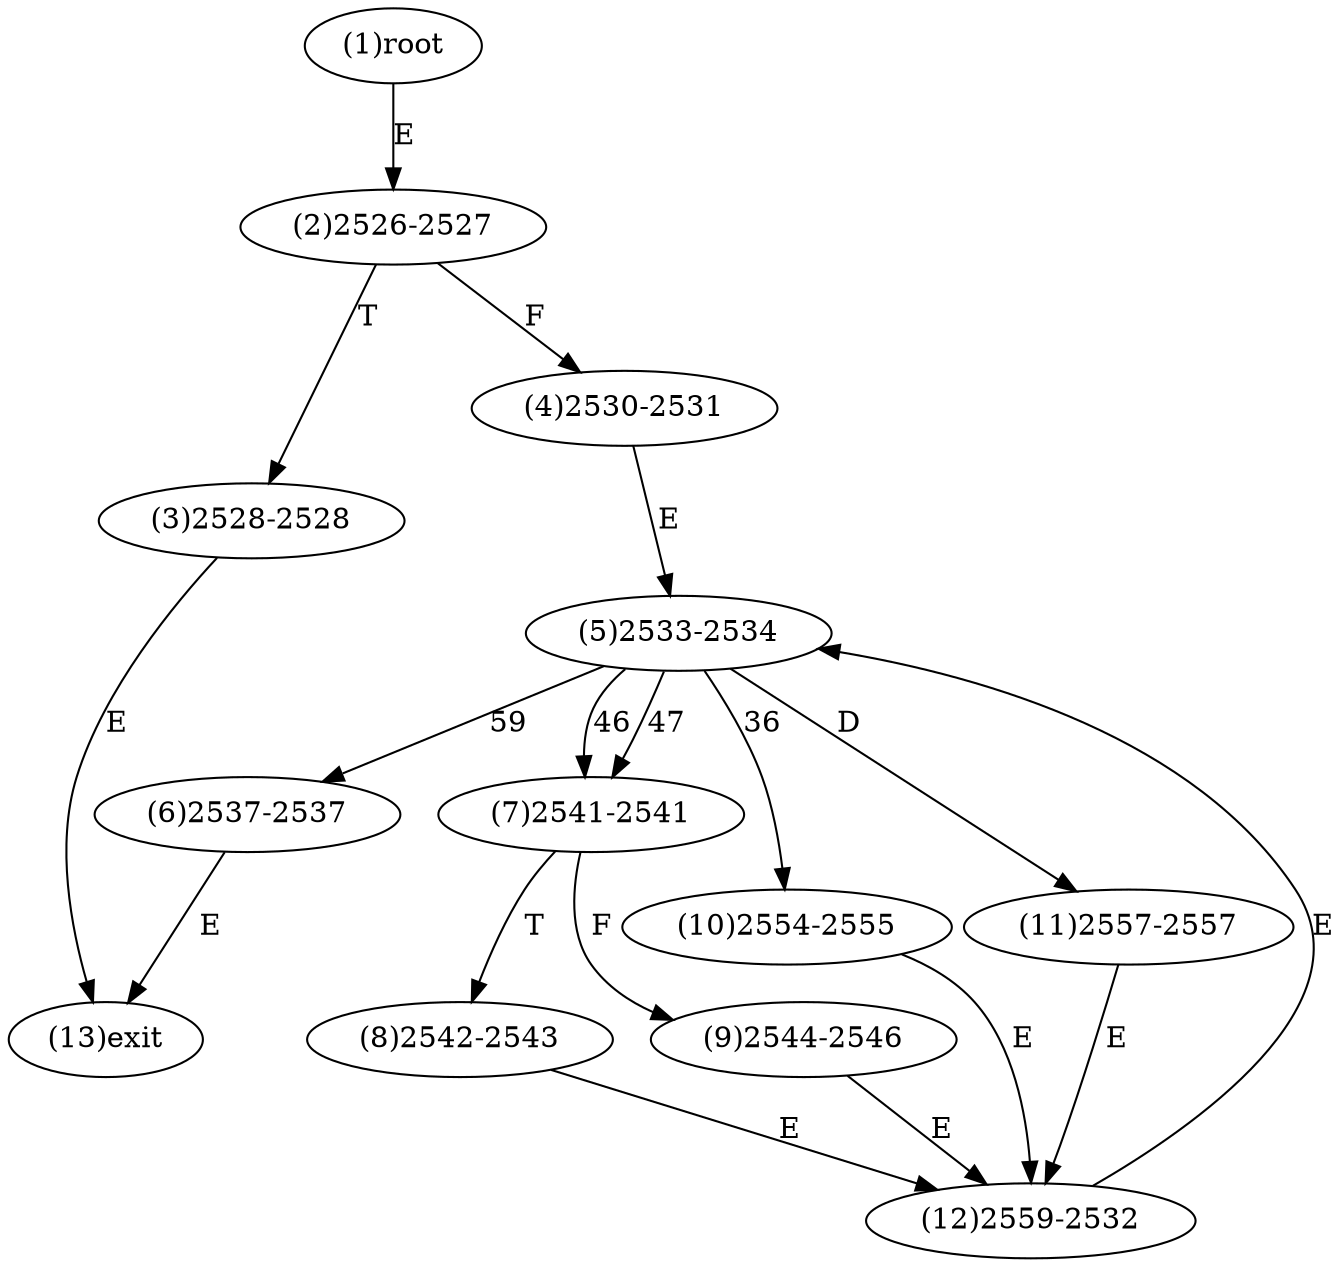 digraph "" { 
1[ label="(1)root"];
2[ label="(2)2526-2527"];
3[ label="(3)2528-2528"];
4[ label="(4)2530-2531"];
5[ label="(5)2533-2534"];
6[ label="(6)2537-2537"];
7[ label="(7)2541-2541"];
8[ label="(8)2542-2543"];
9[ label="(9)2544-2546"];
10[ label="(10)2554-2555"];
11[ label="(11)2557-2557"];
12[ label="(12)2559-2532"];
13[ label="(13)exit"];
1->2[ label="E"];
2->4[ label="F"];
2->3[ label="T"];
3->13[ label="E"];
4->5[ label="E"];
5->10[ label="36"];
5->7[ label="46"];
5->7[ label="47"];
5->6[ label="59"];
5->11[ label="D"];
6->13[ label="E"];
7->9[ label="F"];
7->8[ label="T"];
8->12[ label="E"];
9->12[ label="E"];
10->12[ label="E"];
11->12[ label="E"];
12->5[ label="E"];
}